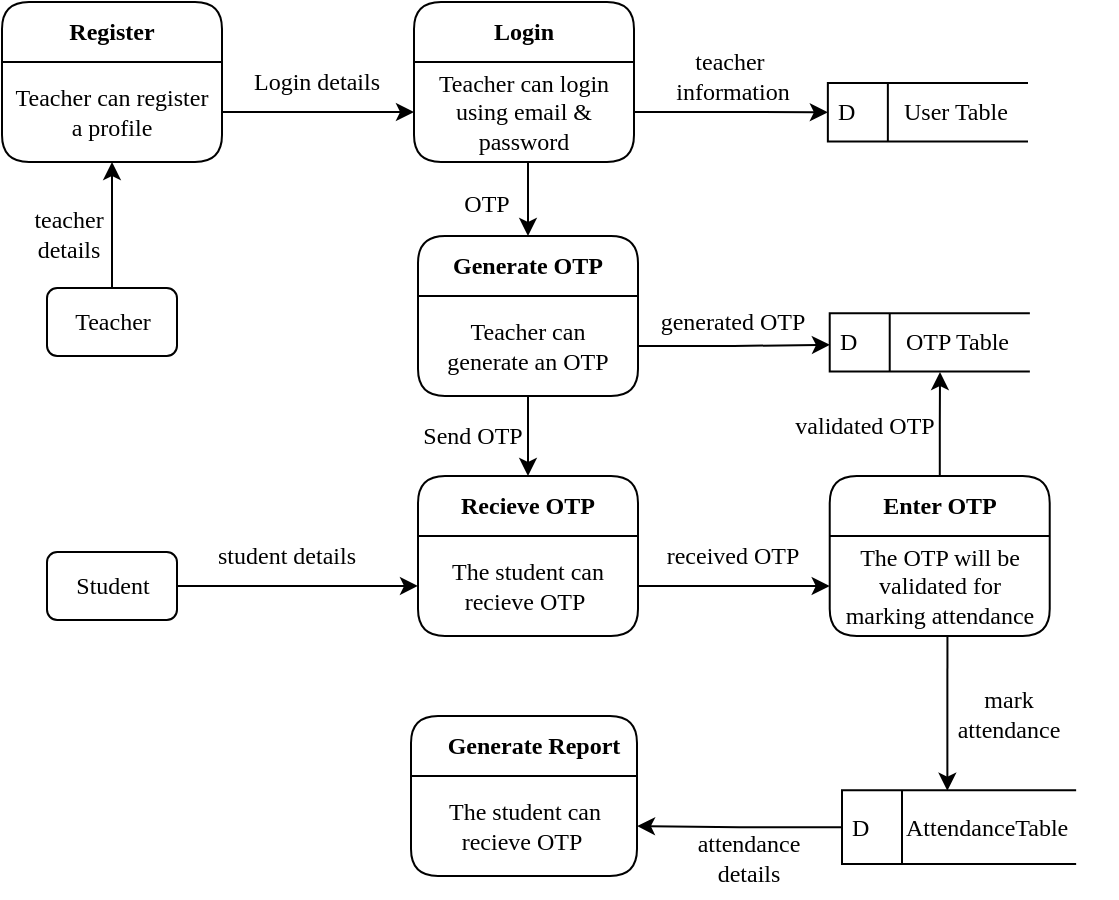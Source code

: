 <mxfile version="26.2.14">
  <diagram name="Page-1" id="gwskDd5gr1dTpSW7RseB">
    <mxGraphModel dx="760" dy="362" grid="0" gridSize="10" guides="1" tooltips="1" connect="1" arrows="1" fold="1" page="1" pageScale="1" pageWidth="850" pageHeight="1100" math="0" shadow="0">
      <root>
        <mxCell id="0" />
        <mxCell id="1" parent="0" />
        <mxCell id="r_mVqPsO7nMDQ5BmVC4A-103" value="" style="group" parent="1" vertex="1" connectable="0">
          <mxGeometry x="120" y="31" width="557.002" height="448" as="geometry" />
        </mxCell>
        <mxCell id="r_mVqPsO7nMDQ5BmVC4A-3" value="&lt;font face=&quot;Times New Roman&quot;&gt;Teacher&lt;/font&gt;" style="rounded=1;whiteSpace=wrap;html=1;" parent="r_mVqPsO7nMDQ5BmVC4A-103" vertex="1">
          <mxGeometry x="22.5" y="143.01" width="65" height="33.97" as="geometry" />
        </mxCell>
        <mxCell id="r_mVqPsO7nMDQ5BmVC4A-40" value="" style="group" parent="r_mVqPsO7nMDQ5BmVC4A-103" vertex="1" connectable="0">
          <mxGeometry x="412.002" y="42.378" width="101" height="29.206" as="geometry" />
        </mxCell>
        <mxCell id="r_mVqPsO7nMDQ5BmVC4A-41" value="&lt;font face=&quot;Times New Roman&quot;&gt;D&lt;span style=&quot;white-space: pre;&quot;&gt;&#x9;&lt;/span&gt;&amp;nbsp; &amp;nbsp;User Table&lt;/font&gt;" style="html=1;dashed=0;whiteSpace=wrap;shape=mxgraph.dfd.dataStoreID;align=left;spacingLeft=3;points=[[0,0],[0.5,0],[1,0],[0,0.5],[1,0.5],[0,1],[0.5,1],[1,1]];" parent="r_mVqPsO7nMDQ5BmVC4A-40" vertex="1">
          <mxGeometry x="0.93" y="-1.83" width="100.07" height="29.21" as="geometry" />
        </mxCell>
        <mxCell id="r_mVqPsO7nMDQ5BmVC4A-45" value="&lt;b&gt;&lt;font face=&quot;Times New Roman&quot;&gt;Register&lt;/font&gt;&lt;/b&gt;" style="swimlane;fontStyle=0;childLayout=stackLayout;horizontal=1;startSize=30;horizontalStack=0;resizeParent=1;resizeParentMax=0;resizeLast=0;collapsible=1;marginBottom=0;whiteSpace=wrap;html=1;rounded=1;" parent="r_mVqPsO7nMDQ5BmVC4A-103" vertex="1">
          <mxGeometry width="110" height="80" as="geometry" />
        </mxCell>
        <mxCell id="r_mVqPsO7nMDQ5BmVC4A-46" value="&lt;font face=&quot;Times New Roman&quot;&gt;Teacher can register a profile&lt;/font&gt;" style="text;strokeColor=none;fillColor=none;align=center;verticalAlign=middle;spacingLeft=4;spacingRight=4;overflow=hidden;points=[[0,0.5],[1,0.5]];portConstraint=eastwest;rotatable=0;whiteSpace=wrap;html=1;" parent="r_mVqPsO7nMDQ5BmVC4A-45" vertex="1">
          <mxGeometry y="30" width="110" height="50" as="geometry" />
        </mxCell>
        <mxCell id="r_mVqPsO7nMDQ5BmVC4A-50" style="edgeStyle=orthogonalEdgeStyle;rounded=0;orthogonalLoop=1;jettySize=auto;html=1;entryX=0.5;entryY=1;entryDx=0;entryDy=0;" parent="r_mVqPsO7nMDQ5BmVC4A-103" source="r_mVqPsO7nMDQ5BmVC4A-3" target="r_mVqPsO7nMDQ5BmVC4A-45" edge="1">
          <mxGeometry relative="1" as="geometry">
            <mxPoint y="40" as="targetPoint" />
          </mxGeometry>
        </mxCell>
        <mxCell id="r_mVqPsO7nMDQ5BmVC4A-51" value="&lt;font face=&quot;Times New Roman&quot;&gt;teacher&lt;/font&gt;&lt;div&gt;&lt;span style=&quot;font-family: &amp;quot;Times New Roman&amp;quot;; background-color: transparent; color: light-dark(rgb(0, 0, 0), rgb(255, 255, 255));&quot;&gt;details&lt;/span&gt;&lt;/div&gt;" style="text;html=1;align=center;verticalAlign=middle;resizable=0;points=[];autosize=1;strokeColor=none;fillColor=none;" parent="r_mVqPsO7nMDQ5BmVC4A-103" vertex="1">
          <mxGeometry x="6" y="95" width="53" height="41" as="geometry" />
        </mxCell>
        <mxCell id="r_mVqPsO7nMDQ5BmVC4A-52" value="&lt;b&gt;&lt;font face=&quot;Times New Roman&quot;&gt;Login&lt;/font&gt;&lt;/b&gt;" style="swimlane;fontStyle=0;childLayout=stackLayout;horizontal=1;startSize=30;horizontalStack=0;resizeParent=1;resizeParentMax=0;resizeLast=0;collapsible=1;marginBottom=0;whiteSpace=wrap;html=1;rounded=1;" parent="r_mVqPsO7nMDQ5BmVC4A-103" vertex="1">
          <mxGeometry x="206" width="110" height="80" as="geometry" />
        </mxCell>
        <mxCell id="r_mVqPsO7nMDQ5BmVC4A-53" value="&lt;font face=&quot;Times New Roman&quot;&gt;Teacher can login using email &amp;amp; password&lt;/font&gt;" style="text;strokeColor=none;fillColor=none;align=center;verticalAlign=middle;spacingLeft=4;spacingRight=4;overflow=hidden;points=[[0,0.5],[1,0.5]];portConstraint=eastwest;rotatable=0;whiteSpace=wrap;html=1;" parent="r_mVqPsO7nMDQ5BmVC4A-52" vertex="1">
          <mxGeometry y="30" width="110" height="50" as="geometry" />
        </mxCell>
        <mxCell id="r_mVqPsO7nMDQ5BmVC4A-54" style="edgeStyle=orthogonalEdgeStyle;rounded=0;orthogonalLoop=1;jettySize=auto;html=1;" parent="r_mVqPsO7nMDQ5BmVC4A-103" source="r_mVqPsO7nMDQ5BmVC4A-46" target="r_mVqPsO7nMDQ5BmVC4A-53" edge="1">
          <mxGeometry relative="1" as="geometry" />
        </mxCell>
        <mxCell id="r_mVqPsO7nMDQ5BmVC4A-56" value="&lt;font face=&quot;Times New Roman&quot;&gt;Login details&lt;/font&gt;" style="text;html=1;align=center;verticalAlign=middle;resizable=0;points=[];autosize=1;strokeColor=none;fillColor=none;" parent="r_mVqPsO7nMDQ5BmVC4A-103" vertex="1">
          <mxGeometry x="116" y="27" width="81" height="26" as="geometry" />
        </mxCell>
        <mxCell id="r_mVqPsO7nMDQ5BmVC4A-58" style="edgeStyle=orthogonalEdgeStyle;rounded=0;orthogonalLoop=1;jettySize=auto;html=1;entryX=0;entryY=0.5;entryDx=0;entryDy=0;" parent="r_mVqPsO7nMDQ5BmVC4A-103" source="r_mVqPsO7nMDQ5BmVC4A-53" target="r_mVqPsO7nMDQ5BmVC4A-41" edge="1">
          <mxGeometry relative="1" as="geometry" />
        </mxCell>
        <mxCell id="r_mVqPsO7nMDQ5BmVC4A-59" value="&lt;font face=&quot;Times New Roman&quot;&gt;Student&lt;/font&gt;" style="rounded=1;whiteSpace=wrap;html=1;" parent="r_mVqPsO7nMDQ5BmVC4A-103" vertex="1">
          <mxGeometry x="22.5" y="275" width="65" height="33.97" as="geometry" />
        </mxCell>
        <mxCell id="r_mVqPsO7nMDQ5BmVC4A-63" value="&lt;b&gt;&lt;font face=&quot;Times New Roman&quot;&gt;Generate OTP&lt;/font&gt;&lt;/b&gt;" style="swimlane;fontStyle=0;childLayout=stackLayout;horizontal=1;startSize=30;horizontalStack=0;resizeParent=1;resizeParentMax=0;resizeLast=0;collapsible=1;marginBottom=0;whiteSpace=wrap;html=1;rounded=1;" parent="r_mVqPsO7nMDQ5BmVC4A-103" vertex="1">
          <mxGeometry x="208" y="117" width="110" height="80" as="geometry" />
        </mxCell>
        <mxCell id="r_mVqPsO7nMDQ5BmVC4A-64" value="&lt;font face=&quot;Times New Roman&quot;&gt;Teacher can generate an OTP&lt;/font&gt;" style="text;strokeColor=none;fillColor=none;align=center;verticalAlign=middle;spacingLeft=4;spacingRight=4;overflow=hidden;points=[[0,0.5],[1,0.5]];portConstraint=eastwest;rotatable=0;whiteSpace=wrap;html=1;" parent="r_mVqPsO7nMDQ5BmVC4A-63" vertex="1">
          <mxGeometry y="30" width="110" height="50" as="geometry" />
        </mxCell>
        <mxCell id="r_mVqPsO7nMDQ5BmVC4A-65" style="edgeStyle=orthogonalEdgeStyle;rounded=0;orthogonalLoop=1;jettySize=auto;html=1;entryX=0.5;entryY=0;entryDx=0;entryDy=0;" parent="r_mVqPsO7nMDQ5BmVC4A-103" source="r_mVqPsO7nMDQ5BmVC4A-53" target="r_mVqPsO7nMDQ5BmVC4A-63" edge="1">
          <mxGeometry relative="1" as="geometry">
            <Array as="points">
              <mxPoint x="261" y="79" />
              <mxPoint x="261" y="79" />
            </Array>
          </mxGeometry>
        </mxCell>
        <mxCell id="r_mVqPsO7nMDQ5BmVC4A-66" value="&lt;font face=&quot;Times New Roman&quot;&gt;OTP&lt;/font&gt;" style="text;html=1;align=center;verticalAlign=middle;resizable=0;points=[];autosize=1;strokeColor=none;fillColor=none;" parent="r_mVqPsO7nMDQ5BmVC4A-103" vertex="1">
          <mxGeometry x="221" y="88" width="41" height="26" as="geometry" />
        </mxCell>
        <mxCell id="r_mVqPsO7nMDQ5BmVC4A-67" value="" style="group" parent="r_mVqPsO7nMDQ5BmVC4A-103" vertex="1" connectable="0">
          <mxGeometry x="412.932" y="157.398" width="101" height="29.206" as="geometry" />
        </mxCell>
        <mxCell id="r_mVqPsO7nMDQ5BmVC4A-68" value="&lt;font face=&quot;Times New Roman&quot;&gt;D&lt;span style=&quot;white-space: pre;&quot;&gt;&#x9;&lt;/span&gt;&amp;nbsp; &amp;nbsp;OTP Table&lt;/font&gt;" style="html=1;dashed=0;whiteSpace=wrap;shape=mxgraph.dfd.dataStoreID;align=left;spacingLeft=3;points=[[0,0],[0.5,0],[1,0],[0,0.5],[1,0.5],[0,1],[0.5,1],[1,1]];" parent="r_mVqPsO7nMDQ5BmVC4A-67" vertex="1">
          <mxGeometry x="0.93" y="-1.83" width="100.07" height="29.21" as="geometry" />
        </mxCell>
        <mxCell id="r_mVqPsO7nMDQ5BmVC4A-69" style="edgeStyle=orthogonalEdgeStyle;rounded=0;orthogonalLoop=1;jettySize=auto;html=1;entryX=0.001;entryY=0.542;entryDx=0;entryDy=0;entryPerimeter=0;" parent="r_mVqPsO7nMDQ5BmVC4A-103" source="r_mVqPsO7nMDQ5BmVC4A-64" target="r_mVqPsO7nMDQ5BmVC4A-68" edge="1">
          <mxGeometry relative="1" as="geometry">
            <mxPoint x="397.966" y="205" as="targetPoint" />
          </mxGeometry>
        </mxCell>
        <mxCell id="r_mVqPsO7nMDQ5BmVC4A-70" value="teacher&amp;nbsp;&#xa;information" style="text;html=1;align=center;verticalAlign=middle;resizable=0;points=[];autosize=1;strokeColor=none;fillColor=none;spacing=3;spacingTop=3;spacingBottom=4;spacingLeft=0;perimeterSpacing=0;fontFamily=Times New Roman;" parent="r_mVqPsO7nMDQ5BmVC4A-103" vertex="1">
          <mxGeometry x="327.5" y="14.0" width="75" height="46" as="geometry" />
        </mxCell>
        <mxCell id="r_mVqPsO7nMDQ5BmVC4A-71" value="&lt;font face=&quot;Times New Roman&quot;&gt;generated OTP&lt;/font&gt;" style="text;html=1;align=center;verticalAlign=middle;resizable=0;points=[];autosize=1;strokeColor=none;fillColor=none;" parent="r_mVqPsO7nMDQ5BmVC4A-103" vertex="1">
          <mxGeometry x="320" y="146.99" width="90" height="26" as="geometry" />
        </mxCell>
        <mxCell id="r_mVqPsO7nMDQ5BmVC4A-72" value="&lt;b&gt;&lt;font face=&quot;Times New Roman&quot;&gt;Recieve OTP&lt;/font&gt;&lt;/b&gt;" style="swimlane;fontStyle=0;childLayout=stackLayout;horizontal=1;startSize=30;horizontalStack=0;resizeParent=1;resizeParentMax=0;resizeLast=0;collapsible=1;marginBottom=0;whiteSpace=wrap;html=1;rounded=1;" parent="r_mVqPsO7nMDQ5BmVC4A-103" vertex="1">
          <mxGeometry x="208" y="237" width="110" height="80" as="geometry" />
        </mxCell>
        <mxCell id="r_mVqPsO7nMDQ5BmVC4A-73" value="&lt;font face=&quot;Times New Roman&quot;&gt;The&amp;nbsp;&lt;/font&gt;&lt;span style=&quot;font-family: &amp;quot;Times New Roman&amp;quot;;&quot;&gt;student can recieve&lt;/span&gt;&lt;font face=&quot;Times New Roman&quot;&gt;&amp;nbsp;OTP&amp;nbsp;&lt;/font&gt;" style="text;strokeColor=none;fillColor=none;align=center;verticalAlign=middle;spacingLeft=4;spacingRight=4;overflow=hidden;points=[[0,0.5],[1,0.5]];portConstraint=eastwest;rotatable=0;whiteSpace=wrap;html=1;" parent="r_mVqPsO7nMDQ5BmVC4A-72" vertex="1">
          <mxGeometry y="30" width="110" height="50" as="geometry" />
        </mxCell>
        <mxCell id="r_mVqPsO7nMDQ5BmVC4A-74" value="&lt;b&gt;&lt;font face=&quot;Times New Roman&quot;&gt;Enter OTP&lt;/font&gt;&lt;/b&gt;" style="swimlane;fontStyle=0;childLayout=stackLayout;horizontal=1;startSize=30;horizontalStack=0;resizeParent=1;resizeParentMax=0;resizeLast=0;collapsible=1;marginBottom=0;whiteSpace=wrap;html=1;rounded=1;" parent="r_mVqPsO7nMDQ5BmVC4A-103" vertex="1">
          <mxGeometry x="413.86" y="237" width="110" height="80" as="geometry" />
        </mxCell>
        <mxCell id="r_mVqPsO7nMDQ5BmVC4A-75" value="&lt;font face=&quot;Times New Roman&quot;&gt;The OTP will be validated for marking attendance&lt;/font&gt;" style="text;strokeColor=none;fillColor=none;align=center;verticalAlign=middle;spacingLeft=4;spacingRight=4;overflow=hidden;points=[[0,0.5],[1,0.5]];portConstraint=eastwest;rotatable=0;whiteSpace=wrap;html=1;" parent="r_mVqPsO7nMDQ5BmVC4A-74" vertex="1">
          <mxGeometry y="30" width="110" height="50" as="geometry" />
        </mxCell>
        <mxCell id="r_mVqPsO7nMDQ5BmVC4A-76" style="edgeStyle=orthogonalEdgeStyle;rounded=0;orthogonalLoop=1;jettySize=auto;html=1;exitX=1;exitY=0.5;exitDx=0;exitDy=0;" parent="r_mVqPsO7nMDQ5BmVC4A-103" source="r_mVqPsO7nMDQ5BmVC4A-59" target="r_mVqPsO7nMDQ5BmVC4A-73" edge="1">
          <mxGeometry relative="1" as="geometry" />
        </mxCell>
        <mxCell id="r_mVqPsO7nMDQ5BmVC4A-77" style="edgeStyle=orthogonalEdgeStyle;rounded=0;orthogonalLoop=1;jettySize=auto;html=1;entryX=0.5;entryY=0;entryDx=0;entryDy=0;exitX=0.5;exitY=1;exitDx=0;exitDy=0;" parent="r_mVqPsO7nMDQ5BmVC4A-103" source="r_mVqPsO7nMDQ5BmVC4A-63" target="r_mVqPsO7nMDQ5BmVC4A-72" edge="1">
          <mxGeometry relative="1" as="geometry" />
        </mxCell>
        <mxCell id="r_mVqPsO7nMDQ5BmVC4A-78" value="&lt;font face=&quot;Times New Roman&quot;&gt;Send OTP&lt;/font&gt;" style="text;html=1;align=center;verticalAlign=middle;resizable=0;points=[];autosize=1;strokeColor=none;fillColor=none;" parent="r_mVqPsO7nMDQ5BmVC4A-103" vertex="1">
          <mxGeometry x="201" y="204" width="68" height="26" as="geometry" />
        </mxCell>
        <mxCell id="r_mVqPsO7nMDQ5BmVC4A-79" value="&lt;font face=&quot;Times New Roman&quot;&gt;student details&lt;/font&gt;" style="text;html=1;align=center;verticalAlign=middle;resizable=0;points=[];autosize=1;strokeColor=none;fillColor=none;" parent="r_mVqPsO7nMDQ5BmVC4A-103" vertex="1">
          <mxGeometry x="98" y="264" width="87" height="26" as="geometry" />
        </mxCell>
        <mxCell id="r_mVqPsO7nMDQ5BmVC4A-81" value="&lt;font face=&quot;Times New Roman&quot;&gt;validated OTP&lt;/font&gt;" style="text;html=1;align=center;verticalAlign=middle;resizable=0;points=[];autosize=1;strokeColor=none;fillColor=none;" parent="r_mVqPsO7nMDQ5BmVC4A-103" vertex="1">
          <mxGeometry x="387" y="199" width="88" height="26" as="geometry" />
        </mxCell>
        <mxCell id="r_mVqPsO7nMDQ5BmVC4A-82" style="edgeStyle=orthogonalEdgeStyle;rounded=0;orthogonalLoop=1;jettySize=auto;html=1;" parent="r_mVqPsO7nMDQ5BmVC4A-103" source="r_mVqPsO7nMDQ5BmVC4A-74" edge="1">
          <mxGeometry relative="1" as="geometry">
            <mxPoint x="469" y="185" as="targetPoint" />
          </mxGeometry>
        </mxCell>
        <mxCell id="r_mVqPsO7nMDQ5BmVC4A-83" style="edgeStyle=orthogonalEdgeStyle;rounded=0;orthogonalLoop=1;jettySize=auto;html=1;" parent="r_mVqPsO7nMDQ5BmVC4A-103" source="r_mVqPsO7nMDQ5BmVC4A-73" target="r_mVqPsO7nMDQ5BmVC4A-75" edge="1">
          <mxGeometry relative="1" as="geometry" />
        </mxCell>
        <mxCell id="r_mVqPsO7nMDQ5BmVC4A-84" value="&lt;font face=&quot;Times New Roman&quot;&gt;received OTP&lt;/font&gt;" style="text;html=1;align=center;verticalAlign=middle;resizable=0;points=[];autosize=1;strokeColor=none;fillColor=none;" parent="r_mVqPsO7nMDQ5BmVC4A-103" vertex="1">
          <mxGeometry x="323" y="264" width="84" height="26" as="geometry" />
        </mxCell>
        <mxCell id="r_mVqPsO7nMDQ5BmVC4A-88" value="&lt;div&gt;&lt;font face=&quot;Times New Roman&quot;&gt;mark&lt;/font&gt;&lt;/div&gt;&lt;div&gt;&lt;font face=&quot;Times New Roman&quot;&gt;attendance&lt;/font&gt;&lt;/div&gt;" style="text;html=1;align=center;verticalAlign=middle;resizable=0;points=[];autosize=1;strokeColor=none;fillColor=none;" parent="r_mVqPsO7nMDQ5BmVC4A-103" vertex="1">
          <mxGeometry x="468.07" y="335" width="69" height="41" as="geometry" />
        </mxCell>
        <mxCell id="r_mVqPsO7nMDQ5BmVC4A-89" value="&lt;b&gt;&lt;font face=&quot;Times New Roman&quot;&gt;&amp;nbsp; &amp;nbsp;Generate Report&lt;/font&gt;&lt;/b&gt;" style="swimlane;fontStyle=0;childLayout=stackLayout;horizontal=1;startSize=30;horizontalStack=0;resizeParent=1;resizeParentMax=0;resizeLast=0;collapsible=1;marginBottom=0;whiteSpace=wrap;html=1;rounded=1;" parent="r_mVqPsO7nMDQ5BmVC4A-103" vertex="1">
          <mxGeometry x="204.5" y="357" width="113" height="80" as="geometry" />
        </mxCell>
        <mxCell id="r_mVqPsO7nMDQ5BmVC4A-90" value="&lt;font face=&quot;Times New Roman&quot;&gt;The&amp;nbsp;&lt;/font&gt;&lt;span style=&quot;font-family: &amp;quot;Times New Roman&amp;quot;;&quot;&gt;student can recieve&lt;/span&gt;&lt;font face=&quot;Times New Roman&quot;&gt;&amp;nbsp;OTP&amp;nbsp;&lt;/font&gt;" style="text;strokeColor=none;fillColor=none;align=center;verticalAlign=middle;spacingLeft=4;spacingRight=4;overflow=hidden;points=[[0,0.5],[1,0.5]];portConstraint=eastwest;rotatable=0;whiteSpace=wrap;html=1;" parent="r_mVqPsO7nMDQ5BmVC4A-89" vertex="1">
          <mxGeometry y="30" width="113" height="50" as="geometry" />
        </mxCell>
        <mxCell id="r_mVqPsO7nMDQ5BmVC4A-93" value="&lt;div&gt;&lt;font face=&quot;Times New Roman&quot;&gt;attendance&lt;/font&gt;&lt;/div&gt;&lt;div&gt;&lt;font face=&quot;Times New Roman&quot;&gt;details&lt;/font&gt;&lt;/div&gt;" style="text;html=1;align=center;verticalAlign=middle;resizable=0;points=[];autosize=1;strokeColor=none;fillColor=none;" parent="r_mVqPsO7nMDQ5BmVC4A-103" vertex="1">
          <mxGeometry x="338" y="407" width="69" height="41" as="geometry" />
        </mxCell>
        <mxCell id="r_mVqPsO7nMDQ5BmVC4A-92" style="edgeStyle=orthogonalEdgeStyle;rounded=0;orthogonalLoop=1;jettySize=auto;html=1;exitX=0;exitY=0.5;exitDx=0;exitDy=0;" parent="r_mVqPsO7nMDQ5BmVC4A-103" source="r_mVqPsO7nMDQ5BmVC4A-87" target="r_mVqPsO7nMDQ5BmVC4A-90" edge="1">
          <mxGeometry relative="1" as="geometry" />
        </mxCell>
        <mxCell id="r_mVqPsO7nMDQ5BmVC4A-87" value="&lt;font face=&quot;Times New Roman&quot;&gt;D&lt;span style=&quot;white-space: pre;&quot;&gt;&#x9;&lt;/span&gt;&amp;nbsp;AttendanceTable&lt;/font&gt;" style="html=1;dashed=0;whiteSpace=wrap;shape=mxgraph.dfd.dataStoreID;align=left;spacingLeft=3;points=[[0,0],[0.5,0],[1,0],[0,0.5],[1,0.5],[0,1],[0.5,1],[1,1]];" parent="r_mVqPsO7nMDQ5BmVC4A-103" vertex="1">
          <mxGeometry x="420.002" y="394.168" width="117.07" height="36.83" as="geometry" />
        </mxCell>
        <mxCell id="1yYgtfMfkb81XKoBiaOP-1" style="edgeStyle=orthogonalEdgeStyle;rounded=0;orthogonalLoop=1;jettySize=auto;html=1;entryX=0.45;entryY=0.005;entryDx=0;entryDy=0;entryPerimeter=0;exitX=0.535;exitY=0.991;exitDx=0;exitDy=0;exitPerimeter=0;" edge="1" parent="r_mVqPsO7nMDQ5BmVC4A-103" source="r_mVqPsO7nMDQ5BmVC4A-75" target="r_mVqPsO7nMDQ5BmVC4A-87">
          <mxGeometry relative="1" as="geometry" />
        </mxCell>
      </root>
    </mxGraphModel>
  </diagram>
</mxfile>
